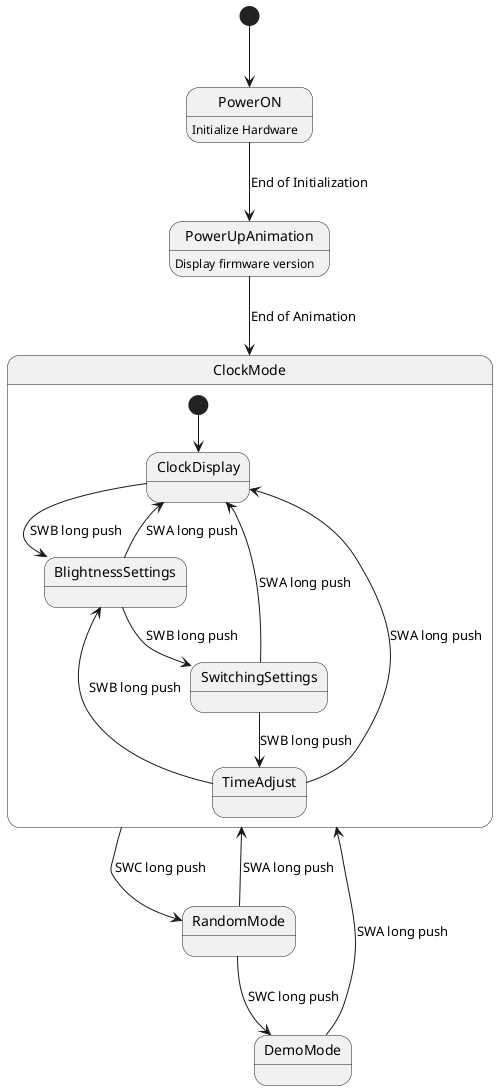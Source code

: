@startuml
' 電源ONから初期化を開始
' 初期化後は時計表示
[*] --> PowerON
PowerON --> PowerUpAnimation : End of Initialization
PowerON : Initialize Hardware
PowerUpAnimation --> ClockMode : End of Animation
PowerUpAnimation : Display firmware version

' どのモードからでもSWAを押すことで時計表示モード(ClockMode)に戻れるように設計する
' モードの説明
'   - ClockMode : 時計表示。現在時刻を表示する
'　   - BlightnessSettings : 明るさの調整。全体と個別の桁を調整
' 　  - SwitchingSettings : 時計表示の数値切り替えの設定
'  　 - TimeAdjust : 時間の調整。手動時刻合わせ
'   - RandomMode : 数値のランダム表示
'   - DemoMode : 任意の数値表示

state ClockMode {
    [*] --> ClockDisplay
    ClockDisplay --> BlightnessSettings : SWB long push
    BlightnessSettings --> ClockDisplay : SWA long push
    BlightnessSettings --> SwitchingSettings : SWB long push
    SwitchingSettings --> TimeAdjust : SWB long push
    SwitchingSettings --> ClockDisplay : SWA long push
    TimeAdjust --> BlightnessSettings : SWB long push
    TimeAdjust --> ClockDisplay : SWA long push
}

ClockMode --> RandomMode : SWC long push
RandomMode --> DemoMode : SWC long push
RandomMode --> ClockMode : SWA long push
DemoMode --> ClockMode : SWA long push

@enduml